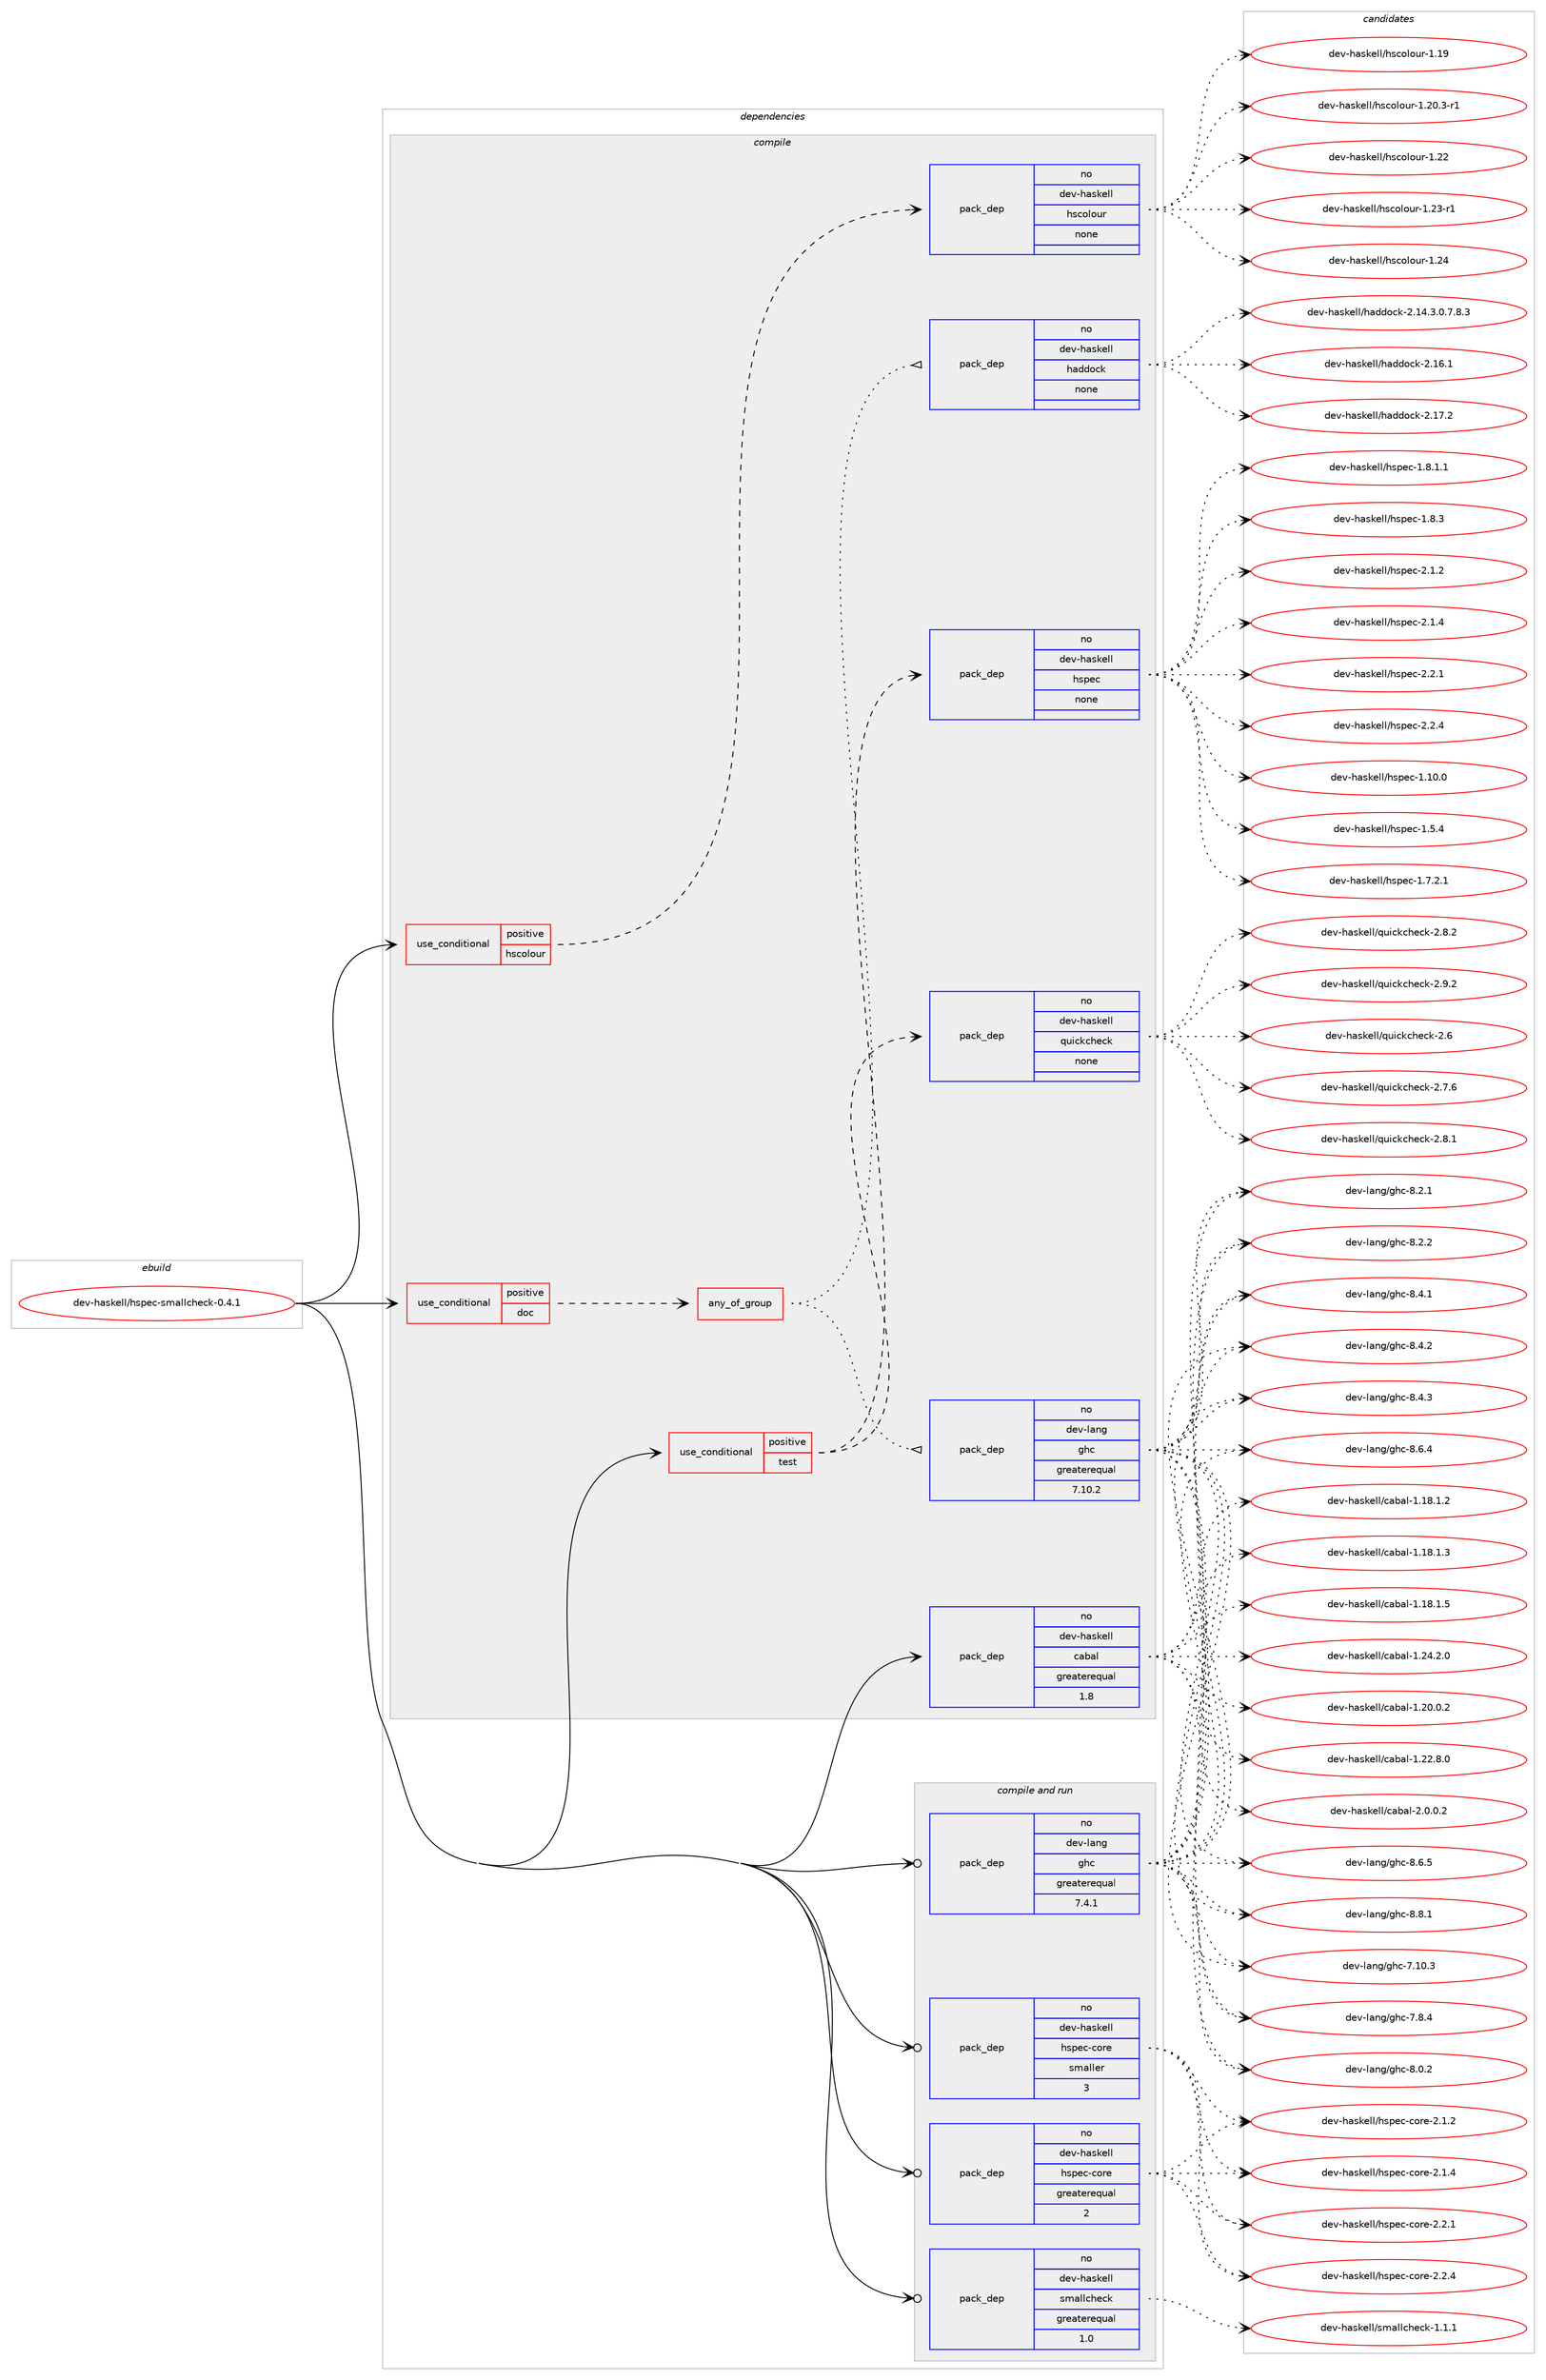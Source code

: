 digraph prolog {

# *************
# Graph options
# *************

newrank=true;
concentrate=true;
compound=true;
graph [rankdir=LR,fontname=Helvetica,fontsize=10,ranksep=1.5];#, ranksep=2.5, nodesep=0.2];
edge  [arrowhead=vee];
node  [fontname=Helvetica,fontsize=10];

# **********
# The ebuild
# **********

subgraph cluster_leftcol {
color=gray;
rank=same;
label=<<i>ebuild</i>>;
id [label="dev-haskell/hspec-smallcheck-0.4.1", color=red, width=4, href="../dev-haskell/hspec-smallcheck-0.4.1.svg"];
}

# ****************
# The dependencies
# ****************

subgraph cluster_midcol {
color=gray;
label=<<i>dependencies</i>>;
subgraph cluster_compile {
fillcolor="#eeeeee";
style=filled;
label=<<i>compile</i>>;
subgraph cond126217 {
dependency535695 [label=<<TABLE BORDER="0" CELLBORDER="1" CELLSPACING="0" CELLPADDING="4"><TR><TD ROWSPAN="3" CELLPADDING="10">use_conditional</TD></TR><TR><TD>positive</TD></TR><TR><TD>doc</TD></TR></TABLE>>, shape=none, color=red];
subgraph any10023 {
dependency535696 [label=<<TABLE BORDER="0" CELLBORDER="1" CELLSPACING="0" CELLPADDING="4"><TR><TD CELLPADDING="10">any_of_group</TD></TR></TABLE>>, shape=none, color=red];subgraph pack399098 {
dependency535697 [label=<<TABLE BORDER="0" CELLBORDER="1" CELLSPACING="0" CELLPADDING="4" WIDTH="220"><TR><TD ROWSPAN="6" CELLPADDING="30">pack_dep</TD></TR><TR><TD WIDTH="110">no</TD></TR><TR><TD>dev-haskell</TD></TR><TR><TD>haddock</TD></TR><TR><TD>none</TD></TR><TR><TD></TD></TR></TABLE>>, shape=none, color=blue];
}
dependency535696:e -> dependency535697:w [weight=20,style="dotted",arrowhead="oinv"];
subgraph pack399099 {
dependency535698 [label=<<TABLE BORDER="0" CELLBORDER="1" CELLSPACING="0" CELLPADDING="4" WIDTH="220"><TR><TD ROWSPAN="6" CELLPADDING="30">pack_dep</TD></TR><TR><TD WIDTH="110">no</TD></TR><TR><TD>dev-lang</TD></TR><TR><TD>ghc</TD></TR><TR><TD>greaterequal</TD></TR><TR><TD>7.10.2</TD></TR></TABLE>>, shape=none, color=blue];
}
dependency535696:e -> dependency535698:w [weight=20,style="dotted",arrowhead="oinv"];
}
dependency535695:e -> dependency535696:w [weight=20,style="dashed",arrowhead="vee"];
}
id:e -> dependency535695:w [weight=20,style="solid",arrowhead="vee"];
subgraph cond126218 {
dependency535699 [label=<<TABLE BORDER="0" CELLBORDER="1" CELLSPACING="0" CELLPADDING="4"><TR><TD ROWSPAN="3" CELLPADDING="10">use_conditional</TD></TR><TR><TD>positive</TD></TR><TR><TD>hscolour</TD></TR></TABLE>>, shape=none, color=red];
subgraph pack399100 {
dependency535700 [label=<<TABLE BORDER="0" CELLBORDER="1" CELLSPACING="0" CELLPADDING="4" WIDTH="220"><TR><TD ROWSPAN="6" CELLPADDING="30">pack_dep</TD></TR><TR><TD WIDTH="110">no</TD></TR><TR><TD>dev-haskell</TD></TR><TR><TD>hscolour</TD></TR><TR><TD>none</TD></TR><TR><TD></TD></TR></TABLE>>, shape=none, color=blue];
}
dependency535699:e -> dependency535700:w [weight=20,style="dashed",arrowhead="vee"];
}
id:e -> dependency535699:w [weight=20,style="solid",arrowhead="vee"];
subgraph cond126219 {
dependency535701 [label=<<TABLE BORDER="0" CELLBORDER="1" CELLSPACING="0" CELLPADDING="4"><TR><TD ROWSPAN="3" CELLPADDING="10">use_conditional</TD></TR><TR><TD>positive</TD></TR><TR><TD>test</TD></TR></TABLE>>, shape=none, color=red];
subgraph pack399101 {
dependency535702 [label=<<TABLE BORDER="0" CELLBORDER="1" CELLSPACING="0" CELLPADDING="4" WIDTH="220"><TR><TD ROWSPAN="6" CELLPADDING="30">pack_dep</TD></TR><TR><TD WIDTH="110">no</TD></TR><TR><TD>dev-haskell</TD></TR><TR><TD>hspec</TD></TR><TR><TD>none</TD></TR><TR><TD></TD></TR></TABLE>>, shape=none, color=blue];
}
dependency535701:e -> dependency535702:w [weight=20,style="dashed",arrowhead="vee"];
subgraph pack399102 {
dependency535703 [label=<<TABLE BORDER="0" CELLBORDER="1" CELLSPACING="0" CELLPADDING="4" WIDTH="220"><TR><TD ROWSPAN="6" CELLPADDING="30">pack_dep</TD></TR><TR><TD WIDTH="110">no</TD></TR><TR><TD>dev-haskell</TD></TR><TR><TD>quickcheck</TD></TR><TR><TD>none</TD></TR><TR><TD></TD></TR></TABLE>>, shape=none, color=blue];
}
dependency535701:e -> dependency535703:w [weight=20,style="dashed",arrowhead="vee"];
}
id:e -> dependency535701:w [weight=20,style="solid",arrowhead="vee"];
subgraph pack399103 {
dependency535704 [label=<<TABLE BORDER="0" CELLBORDER="1" CELLSPACING="0" CELLPADDING="4" WIDTH="220"><TR><TD ROWSPAN="6" CELLPADDING="30">pack_dep</TD></TR><TR><TD WIDTH="110">no</TD></TR><TR><TD>dev-haskell</TD></TR><TR><TD>cabal</TD></TR><TR><TD>greaterequal</TD></TR><TR><TD>1.8</TD></TR></TABLE>>, shape=none, color=blue];
}
id:e -> dependency535704:w [weight=20,style="solid",arrowhead="vee"];
}
subgraph cluster_compileandrun {
fillcolor="#eeeeee";
style=filled;
label=<<i>compile and run</i>>;
subgraph pack399104 {
dependency535705 [label=<<TABLE BORDER="0" CELLBORDER="1" CELLSPACING="0" CELLPADDING="4" WIDTH="220"><TR><TD ROWSPAN="6" CELLPADDING="30">pack_dep</TD></TR><TR><TD WIDTH="110">no</TD></TR><TR><TD>dev-haskell</TD></TR><TR><TD>hspec-core</TD></TR><TR><TD>greaterequal</TD></TR><TR><TD>2</TD></TR></TABLE>>, shape=none, color=blue];
}
id:e -> dependency535705:w [weight=20,style="solid",arrowhead="odotvee"];
subgraph pack399105 {
dependency535706 [label=<<TABLE BORDER="0" CELLBORDER="1" CELLSPACING="0" CELLPADDING="4" WIDTH="220"><TR><TD ROWSPAN="6" CELLPADDING="30">pack_dep</TD></TR><TR><TD WIDTH="110">no</TD></TR><TR><TD>dev-haskell</TD></TR><TR><TD>hspec-core</TD></TR><TR><TD>smaller</TD></TR><TR><TD>3</TD></TR></TABLE>>, shape=none, color=blue];
}
id:e -> dependency535706:w [weight=20,style="solid",arrowhead="odotvee"];
subgraph pack399106 {
dependency535707 [label=<<TABLE BORDER="0" CELLBORDER="1" CELLSPACING="0" CELLPADDING="4" WIDTH="220"><TR><TD ROWSPAN="6" CELLPADDING="30">pack_dep</TD></TR><TR><TD WIDTH="110">no</TD></TR><TR><TD>dev-haskell</TD></TR><TR><TD>smallcheck</TD></TR><TR><TD>greaterequal</TD></TR><TR><TD>1.0</TD></TR></TABLE>>, shape=none, color=blue];
}
id:e -> dependency535707:w [weight=20,style="solid",arrowhead="odotvee"];
subgraph pack399107 {
dependency535708 [label=<<TABLE BORDER="0" CELLBORDER="1" CELLSPACING="0" CELLPADDING="4" WIDTH="220"><TR><TD ROWSPAN="6" CELLPADDING="30">pack_dep</TD></TR><TR><TD WIDTH="110">no</TD></TR><TR><TD>dev-lang</TD></TR><TR><TD>ghc</TD></TR><TR><TD>greaterequal</TD></TR><TR><TD>7.4.1</TD></TR></TABLE>>, shape=none, color=blue];
}
id:e -> dependency535708:w [weight=20,style="solid",arrowhead="odotvee"];
}
subgraph cluster_run {
fillcolor="#eeeeee";
style=filled;
label=<<i>run</i>>;
}
}

# **************
# The candidates
# **************

subgraph cluster_choices {
rank=same;
color=gray;
label=<<i>candidates</i>>;

subgraph choice399098 {
color=black;
nodesep=1;
choice1001011184510497115107101108108471049710010011199107455046495246514648465546564651 [label="dev-haskell/haddock-2.14.3.0.7.8.3", color=red, width=4,href="../dev-haskell/haddock-2.14.3.0.7.8.3.svg"];
choice100101118451049711510710110810847104971001001119910745504649544649 [label="dev-haskell/haddock-2.16.1", color=red, width=4,href="../dev-haskell/haddock-2.16.1.svg"];
choice100101118451049711510710110810847104971001001119910745504649554650 [label="dev-haskell/haddock-2.17.2", color=red, width=4,href="../dev-haskell/haddock-2.17.2.svg"];
dependency535697:e -> choice1001011184510497115107101108108471049710010011199107455046495246514648465546564651:w [style=dotted,weight="100"];
dependency535697:e -> choice100101118451049711510710110810847104971001001119910745504649544649:w [style=dotted,weight="100"];
dependency535697:e -> choice100101118451049711510710110810847104971001001119910745504649554650:w [style=dotted,weight="100"];
}
subgraph choice399099 {
color=black;
nodesep=1;
choice1001011184510897110103471031049945554649484651 [label="dev-lang/ghc-7.10.3", color=red, width=4,href="../dev-lang/ghc-7.10.3.svg"];
choice10010111845108971101034710310499455546564652 [label="dev-lang/ghc-7.8.4", color=red, width=4,href="../dev-lang/ghc-7.8.4.svg"];
choice10010111845108971101034710310499455646484650 [label="dev-lang/ghc-8.0.2", color=red, width=4,href="../dev-lang/ghc-8.0.2.svg"];
choice10010111845108971101034710310499455646504649 [label="dev-lang/ghc-8.2.1", color=red, width=4,href="../dev-lang/ghc-8.2.1.svg"];
choice10010111845108971101034710310499455646504650 [label="dev-lang/ghc-8.2.2", color=red, width=4,href="../dev-lang/ghc-8.2.2.svg"];
choice10010111845108971101034710310499455646524649 [label="dev-lang/ghc-8.4.1", color=red, width=4,href="../dev-lang/ghc-8.4.1.svg"];
choice10010111845108971101034710310499455646524650 [label="dev-lang/ghc-8.4.2", color=red, width=4,href="../dev-lang/ghc-8.4.2.svg"];
choice10010111845108971101034710310499455646524651 [label="dev-lang/ghc-8.4.3", color=red, width=4,href="../dev-lang/ghc-8.4.3.svg"];
choice10010111845108971101034710310499455646544652 [label="dev-lang/ghc-8.6.4", color=red, width=4,href="../dev-lang/ghc-8.6.4.svg"];
choice10010111845108971101034710310499455646544653 [label="dev-lang/ghc-8.6.5", color=red, width=4,href="../dev-lang/ghc-8.6.5.svg"];
choice10010111845108971101034710310499455646564649 [label="dev-lang/ghc-8.8.1", color=red, width=4,href="../dev-lang/ghc-8.8.1.svg"];
dependency535698:e -> choice1001011184510897110103471031049945554649484651:w [style=dotted,weight="100"];
dependency535698:e -> choice10010111845108971101034710310499455546564652:w [style=dotted,weight="100"];
dependency535698:e -> choice10010111845108971101034710310499455646484650:w [style=dotted,weight="100"];
dependency535698:e -> choice10010111845108971101034710310499455646504649:w [style=dotted,weight="100"];
dependency535698:e -> choice10010111845108971101034710310499455646504650:w [style=dotted,weight="100"];
dependency535698:e -> choice10010111845108971101034710310499455646524649:w [style=dotted,weight="100"];
dependency535698:e -> choice10010111845108971101034710310499455646524650:w [style=dotted,weight="100"];
dependency535698:e -> choice10010111845108971101034710310499455646524651:w [style=dotted,weight="100"];
dependency535698:e -> choice10010111845108971101034710310499455646544652:w [style=dotted,weight="100"];
dependency535698:e -> choice10010111845108971101034710310499455646544653:w [style=dotted,weight="100"];
dependency535698:e -> choice10010111845108971101034710310499455646564649:w [style=dotted,weight="100"];
}
subgraph choice399100 {
color=black;
nodesep=1;
choice100101118451049711510710110810847104115991111081111171144549464957 [label="dev-haskell/hscolour-1.19", color=red, width=4,href="../dev-haskell/hscolour-1.19.svg"];
choice10010111845104971151071011081084710411599111108111117114454946504846514511449 [label="dev-haskell/hscolour-1.20.3-r1", color=red, width=4,href="../dev-haskell/hscolour-1.20.3-r1.svg"];
choice100101118451049711510710110810847104115991111081111171144549465050 [label="dev-haskell/hscolour-1.22", color=red, width=4,href="../dev-haskell/hscolour-1.22.svg"];
choice1001011184510497115107101108108471041159911110811111711445494650514511449 [label="dev-haskell/hscolour-1.23-r1", color=red, width=4,href="../dev-haskell/hscolour-1.23-r1.svg"];
choice100101118451049711510710110810847104115991111081111171144549465052 [label="dev-haskell/hscolour-1.24", color=red, width=4,href="../dev-haskell/hscolour-1.24.svg"];
dependency535700:e -> choice100101118451049711510710110810847104115991111081111171144549464957:w [style=dotted,weight="100"];
dependency535700:e -> choice10010111845104971151071011081084710411599111108111117114454946504846514511449:w [style=dotted,weight="100"];
dependency535700:e -> choice100101118451049711510710110810847104115991111081111171144549465050:w [style=dotted,weight="100"];
dependency535700:e -> choice1001011184510497115107101108108471041159911110811111711445494650514511449:w [style=dotted,weight="100"];
dependency535700:e -> choice100101118451049711510710110810847104115991111081111171144549465052:w [style=dotted,weight="100"];
}
subgraph choice399101 {
color=black;
nodesep=1;
choice1001011184510497115107101108108471041151121019945494649484648 [label="dev-haskell/hspec-1.10.0", color=red, width=4,href="../dev-haskell/hspec-1.10.0.svg"];
choice10010111845104971151071011081084710411511210199454946534652 [label="dev-haskell/hspec-1.5.4", color=red, width=4,href="../dev-haskell/hspec-1.5.4.svg"];
choice100101118451049711510710110810847104115112101994549465546504649 [label="dev-haskell/hspec-1.7.2.1", color=red, width=4,href="../dev-haskell/hspec-1.7.2.1.svg"];
choice100101118451049711510710110810847104115112101994549465646494649 [label="dev-haskell/hspec-1.8.1.1", color=red, width=4,href="../dev-haskell/hspec-1.8.1.1.svg"];
choice10010111845104971151071011081084710411511210199454946564651 [label="dev-haskell/hspec-1.8.3", color=red, width=4,href="../dev-haskell/hspec-1.8.3.svg"];
choice10010111845104971151071011081084710411511210199455046494650 [label="dev-haskell/hspec-2.1.2", color=red, width=4,href="../dev-haskell/hspec-2.1.2.svg"];
choice10010111845104971151071011081084710411511210199455046494652 [label="dev-haskell/hspec-2.1.4", color=red, width=4,href="../dev-haskell/hspec-2.1.4.svg"];
choice10010111845104971151071011081084710411511210199455046504649 [label="dev-haskell/hspec-2.2.1", color=red, width=4,href="../dev-haskell/hspec-2.2.1.svg"];
choice10010111845104971151071011081084710411511210199455046504652 [label="dev-haskell/hspec-2.2.4", color=red, width=4,href="../dev-haskell/hspec-2.2.4.svg"];
dependency535702:e -> choice1001011184510497115107101108108471041151121019945494649484648:w [style=dotted,weight="100"];
dependency535702:e -> choice10010111845104971151071011081084710411511210199454946534652:w [style=dotted,weight="100"];
dependency535702:e -> choice100101118451049711510710110810847104115112101994549465546504649:w [style=dotted,weight="100"];
dependency535702:e -> choice100101118451049711510710110810847104115112101994549465646494649:w [style=dotted,weight="100"];
dependency535702:e -> choice10010111845104971151071011081084710411511210199454946564651:w [style=dotted,weight="100"];
dependency535702:e -> choice10010111845104971151071011081084710411511210199455046494650:w [style=dotted,weight="100"];
dependency535702:e -> choice10010111845104971151071011081084710411511210199455046494652:w [style=dotted,weight="100"];
dependency535702:e -> choice10010111845104971151071011081084710411511210199455046504649:w [style=dotted,weight="100"];
dependency535702:e -> choice10010111845104971151071011081084710411511210199455046504652:w [style=dotted,weight="100"];
}
subgraph choice399102 {
color=black;
nodesep=1;
choice10010111845104971151071011081084711311710599107991041019910745504654 [label="dev-haskell/quickcheck-2.6", color=red, width=4,href="../dev-haskell/quickcheck-2.6.svg"];
choice100101118451049711510710110810847113117105991079910410199107455046554654 [label="dev-haskell/quickcheck-2.7.6", color=red, width=4,href="../dev-haskell/quickcheck-2.7.6.svg"];
choice100101118451049711510710110810847113117105991079910410199107455046564649 [label="dev-haskell/quickcheck-2.8.1", color=red, width=4,href="../dev-haskell/quickcheck-2.8.1.svg"];
choice100101118451049711510710110810847113117105991079910410199107455046564650 [label="dev-haskell/quickcheck-2.8.2", color=red, width=4,href="../dev-haskell/quickcheck-2.8.2.svg"];
choice100101118451049711510710110810847113117105991079910410199107455046574650 [label="dev-haskell/quickcheck-2.9.2", color=red, width=4,href="../dev-haskell/quickcheck-2.9.2.svg"];
dependency535703:e -> choice10010111845104971151071011081084711311710599107991041019910745504654:w [style=dotted,weight="100"];
dependency535703:e -> choice100101118451049711510710110810847113117105991079910410199107455046554654:w [style=dotted,weight="100"];
dependency535703:e -> choice100101118451049711510710110810847113117105991079910410199107455046564649:w [style=dotted,weight="100"];
dependency535703:e -> choice100101118451049711510710110810847113117105991079910410199107455046564650:w [style=dotted,weight="100"];
dependency535703:e -> choice100101118451049711510710110810847113117105991079910410199107455046574650:w [style=dotted,weight="100"];
}
subgraph choice399103 {
color=black;
nodesep=1;
choice10010111845104971151071011081084799979897108454946495646494650 [label="dev-haskell/cabal-1.18.1.2", color=red, width=4,href="../dev-haskell/cabal-1.18.1.2.svg"];
choice10010111845104971151071011081084799979897108454946495646494651 [label="dev-haskell/cabal-1.18.1.3", color=red, width=4,href="../dev-haskell/cabal-1.18.1.3.svg"];
choice10010111845104971151071011081084799979897108454946495646494653 [label="dev-haskell/cabal-1.18.1.5", color=red, width=4,href="../dev-haskell/cabal-1.18.1.5.svg"];
choice10010111845104971151071011081084799979897108454946504846484650 [label="dev-haskell/cabal-1.20.0.2", color=red, width=4,href="../dev-haskell/cabal-1.20.0.2.svg"];
choice10010111845104971151071011081084799979897108454946505046564648 [label="dev-haskell/cabal-1.22.8.0", color=red, width=4,href="../dev-haskell/cabal-1.22.8.0.svg"];
choice10010111845104971151071011081084799979897108454946505246504648 [label="dev-haskell/cabal-1.24.2.0", color=red, width=4,href="../dev-haskell/cabal-1.24.2.0.svg"];
choice100101118451049711510710110810847999798971084550464846484650 [label="dev-haskell/cabal-2.0.0.2", color=red, width=4,href="../dev-haskell/cabal-2.0.0.2.svg"];
dependency535704:e -> choice10010111845104971151071011081084799979897108454946495646494650:w [style=dotted,weight="100"];
dependency535704:e -> choice10010111845104971151071011081084799979897108454946495646494651:w [style=dotted,weight="100"];
dependency535704:e -> choice10010111845104971151071011081084799979897108454946495646494653:w [style=dotted,weight="100"];
dependency535704:e -> choice10010111845104971151071011081084799979897108454946504846484650:w [style=dotted,weight="100"];
dependency535704:e -> choice10010111845104971151071011081084799979897108454946505046564648:w [style=dotted,weight="100"];
dependency535704:e -> choice10010111845104971151071011081084799979897108454946505246504648:w [style=dotted,weight="100"];
dependency535704:e -> choice100101118451049711510710110810847999798971084550464846484650:w [style=dotted,weight="100"];
}
subgraph choice399104 {
color=black;
nodesep=1;
choice100101118451049711510710110810847104115112101994599111114101455046494650 [label="dev-haskell/hspec-core-2.1.2", color=red, width=4,href="../dev-haskell/hspec-core-2.1.2.svg"];
choice100101118451049711510710110810847104115112101994599111114101455046494652 [label="dev-haskell/hspec-core-2.1.4", color=red, width=4,href="../dev-haskell/hspec-core-2.1.4.svg"];
choice100101118451049711510710110810847104115112101994599111114101455046504649 [label="dev-haskell/hspec-core-2.2.1", color=red, width=4,href="../dev-haskell/hspec-core-2.2.1.svg"];
choice100101118451049711510710110810847104115112101994599111114101455046504652 [label="dev-haskell/hspec-core-2.2.4", color=red, width=4,href="../dev-haskell/hspec-core-2.2.4.svg"];
dependency535705:e -> choice100101118451049711510710110810847104115112101994599111114101455046494650:w [style=dotted,weight="100"];
dependency535705:e -> choice100101118451049711510710110810847104115112101994599111114101455046494652:w [style=dotted,weight="100"];
dependency535705:e -> choice100101118451049711510710110810847104115112101994599111114101455046504649:w [style=dotted,weight="100"];
dependency535705:e -> choice100101118451049711510710110810847104115112101994599111114101455046504652:w [style=dotted,weight="100"];
}
subgraph choice399105 {
color=black;
nodesep=1;
choice100101118451049711510710110810847104115112101994599111114101455046494650 [label="dev-haskell/hspec-core-2.1.2", color=red, width=4,href="../dev-haskell/hspec-core-2.1.2.svg"];
choice100101118451049711510710110810847104115112101994599111114101455046494652 [label="dev-haskell/hspec-core-2.1.4", color=red, width=4,href="../dev-haskell/hspec-core-2.1.4.svg"];
choice100101118451049711510710110810847104115112101994599111114101455046504649 [label="dev-haskell/hspec-core-2.2.1", color=red, width=4,href="../dev-haskell/hspec-core-2.2.1.svg"];
choice100101118451049711510710110810847104115112101994599111114101455046504652 [label="dev-haskell/hspec-core-2.2.4", color=red, width=4,href="../dev-haskell/hspec-core-2.2.4.svg"];
dependency535706:e -> choice100101118451049711510710110810847104115112101994599111114101455046494650:w [style=dotted,weight="100"];
dependency535706:e -> choice100101118451049711510710110810847104115112101994599111114101455046494652:w [style=dotted,weight="100"];
dependency535706:e -> choice100101118451049711510710110810847104115112101994599111114101455046504649:w [style=dotted,weight="100"];
dependency535706:e -> choice100101118451049711510710110810847104115112101994599111114101455046504652:w [style=dotted,weight="100"];
}
subgraph choice399106 {
color=black;
nodesep=1;
choice100101118451049711510710110810847115109971081089910410199107454946494649 [label="dev-haskell/smallcheck-1.1.1", color=red, width=4,href="../dev-haskell/smallcheck-1.1.1.svg"];
dependency535707:e -> choice100101118451049711510710110810847115109971081089910410199107454946494649:w [style=dotted,weight="100"];
}
subgraph choice399107 {
color=black;
nodesep=1;
choice1001011184510897110103471031049945554649484651 [label="dev-lang/ghc-7.10.3", color=red, width=4,href="../dev-lang/ghc-7.10.3.svg"];
choice10010111845108971101034710310499455546564652 [label="dev-lang/ghc-7.8.4", color=red, width=4,href="../dev-lang/ghc-7.8.4.svg"];
choice10010111845108971101034710310499455646484650 [label="dev-lang/ghc-8.0.2", color=red, width=4,href="../dev-lang/ghc-8.0.2.svg"];
choice10010111845108971101034710310499455646504649 [label="dev-lang/ghc-8.2.1", color=red, width=4,href="../dev-lang/ghc-8.2.1.svg"];
choice10010111845108971101034710310499455646504650 [label="dev-lang/ghc-8.2.2", color=red, width=4,href="../dev-lang/ghc-8.2.2.svg"];
choice10010111845108971101034710310499455646524649 [label="dev-lang/ghc-8.4.1", color=red, width=4,href="../dev-lang/ghc-8.4.1.svg"];
choice10010111845108971101034710310499455646524650 [label="dev-lang/ghc-8.4.2", color=red, width=4,href="../dev-lang/ghc-8.4.2.svg"];
choice10010111845108971101034710310499455646524651 [label="dev-lang/ghc-8.4.3", color=red, width=4,href="../dev-lang/ghc-8.4.3.svg"];
choice10010111845108971101034710310499455646544652 [label="dev-lang/ghc-8.6.4", color=red, width=4,href="../dev-lang/ghc-8.6.4.svg"];
choice10010111845108971101034710310499455646544653 [label="dev-lang/ghc-8.6.5", color=red, width=4,href="../dev-lang/ghc-8.6.5.svg"];
choice10010111845108971101034710310499455646564649 [label="dev-lang/ghc-8.8.1", color=red, width=4,href="../dev-lang/ghc-8.8.1.svg"];
dependency535708:e -> choice1001011184510897110103471031049945554649484651:w [style=dotted,weight="100"];
dependency535708:e -> choice10010111845108971101034710310499455546564652:w [style=dotted,weight="100"];
dependency535708:e -> choice10010111845108971101034710310499455646484650:w [style=dotted,weight="100"];
dependency535708:e -> choice10010111845108971101034710310499455646504649:w [style=dotted,weight="100"];
dependency535708:e -> choice10010111845108971101034710310499455646504650:w [style=dotted,weight="100"];
dependency535708:e -> choice10010111845108971101034710310499455646524649:w [style=dotted,weight="100"];
dependency535708:e -> choice10010111845108971101034710310499455646524650:w [style=dotted,weight="100"];
dependency535708:e -> choice10010111845108971101034710310499455646524651:w [style=dotted,weight="100"];
dependency535708:e -> choice10010111845108971101034710310499455646544652:w [style=dotted,weight="100"];
dependency535708:e -> choice10010111845108971101034710310499455646544653:w [style=dotted,weight="100"];
dependency535708:e -> choice10010111845108971101034710310499455646564649:w [style=dotted,weight="100"];
}
}

}
